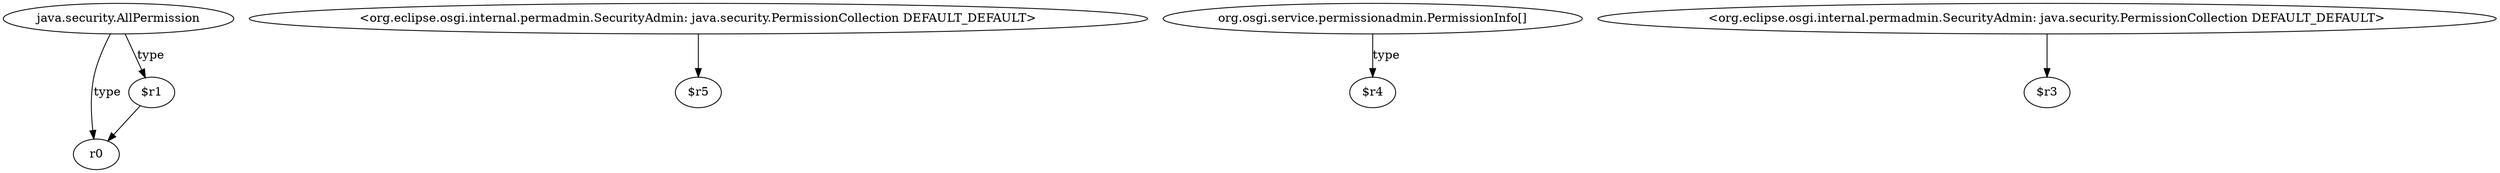digraph g {
0[label="java.security.AllPermission"]
1[label="r0"]
0->1[label="type"]
2[label="$r1"]
2->1[label=""]
3[label="<org.eclipse.osgi.internal.permadmin.SecurityAdmin: java.security.PermissionCollection DEFAULT_DEFAULT>"]
4[label="$r5"]
3->4[label=""]
0->2[label="type"]
5[label="org.osgi.service.permissionadmin.PermissionInfo[]"]
6[label="$r4"]
5->6[label="type"]
7[label="<org.eclipse.osgi.internal.permadmin.SecurityAdmin: java.security.PermissionCollection DEFAULT_DEFAULT>"]
8[label="$r3"]
7->8[label=""]
}